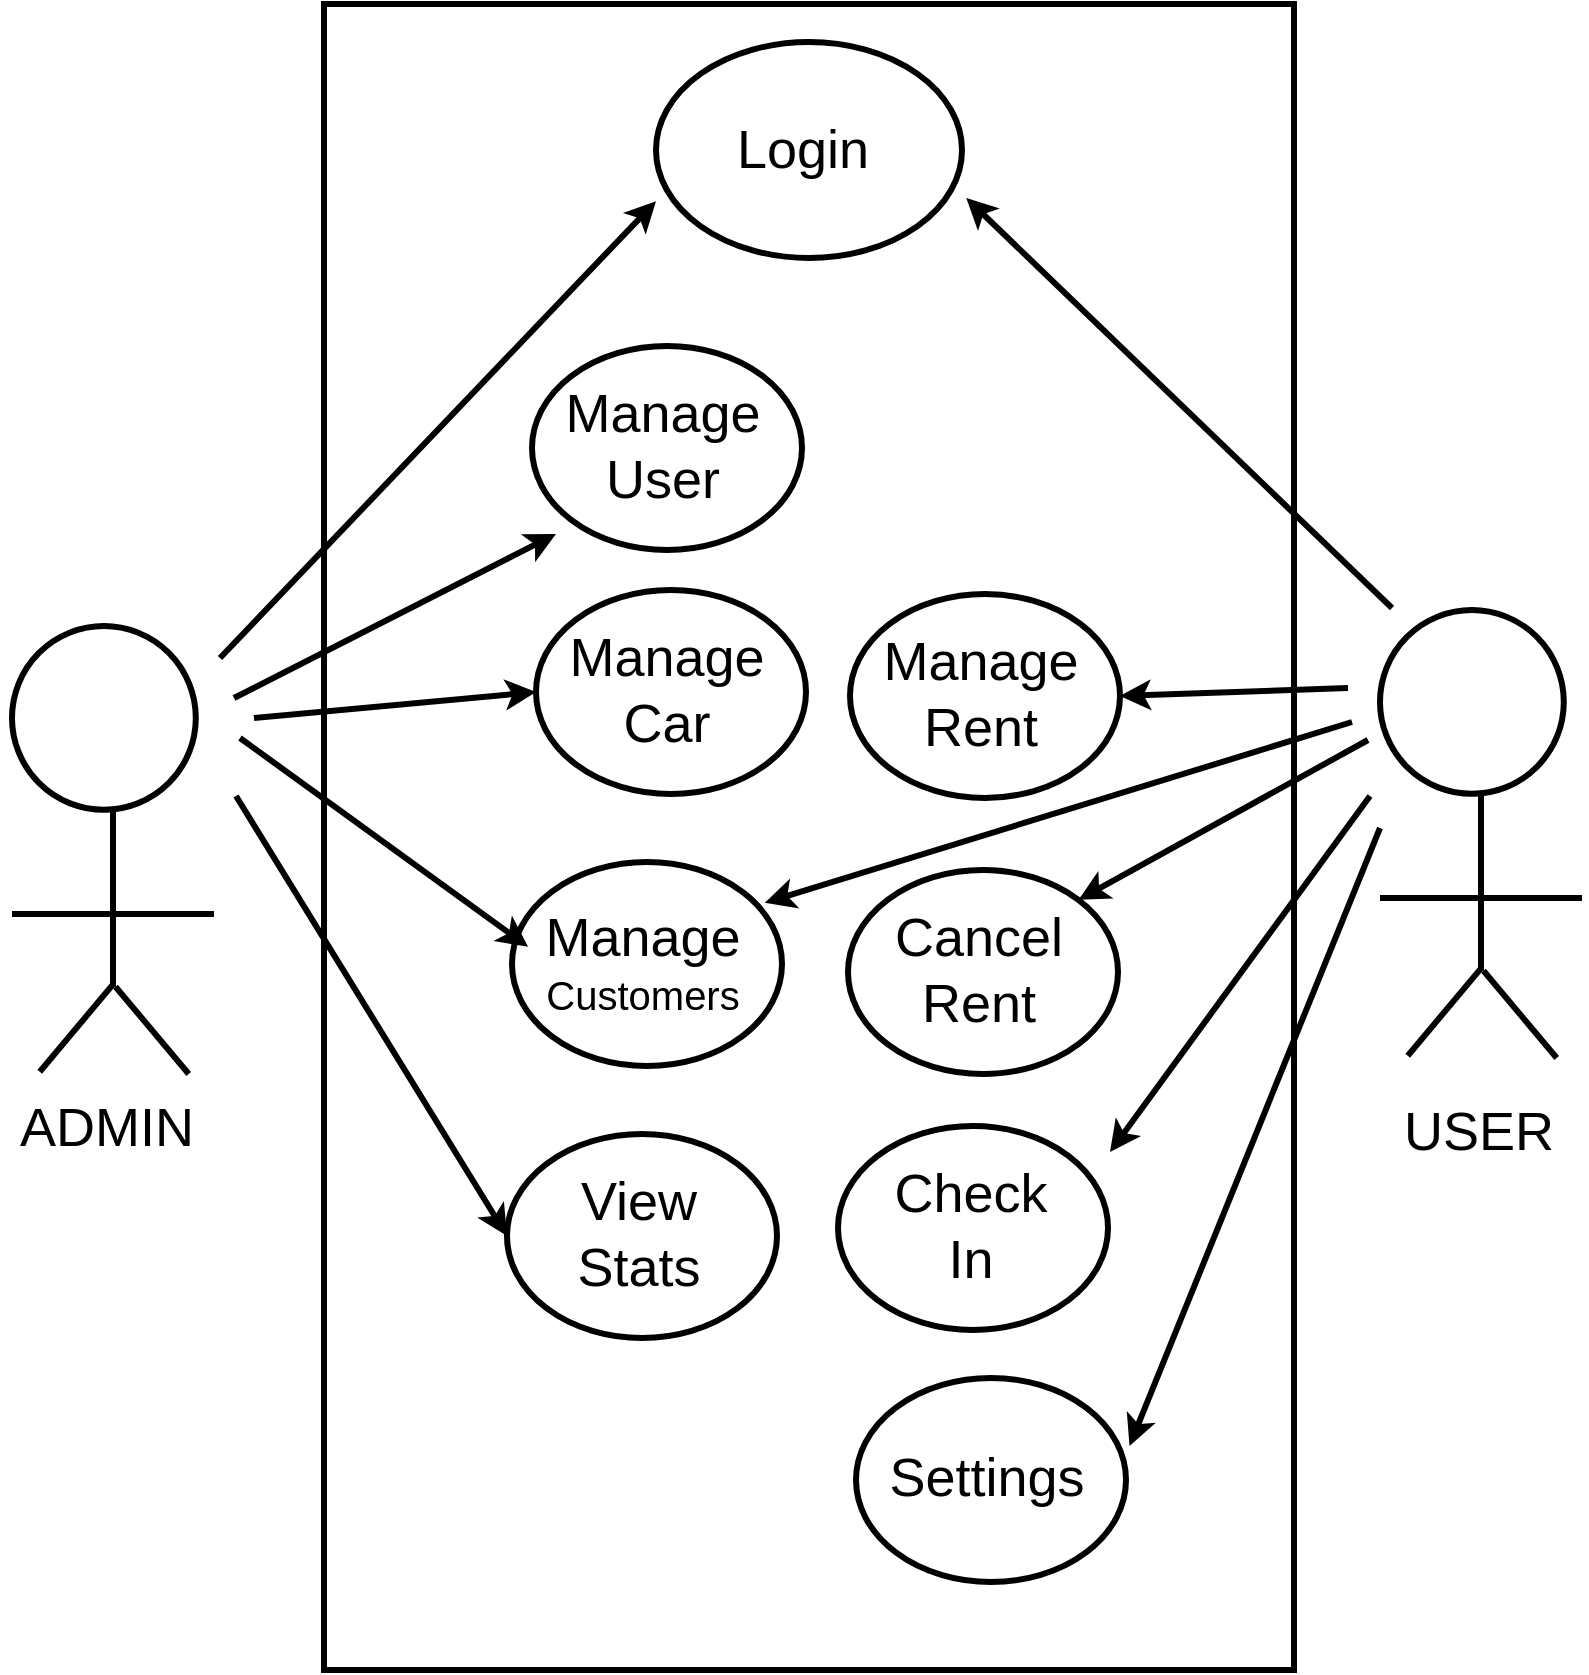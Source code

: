 <mxfile version="24.2.5" type="device">
  <diagram name="Page-1" id="3GHOwXT9-v9iNImFkbUI">
    <mxGraphModel dx="1884" dy="1136" grid="0" gridSize="10" guides="1" tooltips="1" connect="1" arrows="1" fold="1" page="1" pageScale="1" pageWidth="850" pageHeight="1100" background="#ffffff" math="0" shadow="0">
      <root>
        <mxCell id="0" />
        <mxCell id="1" parent="0" />
        <mxCell id="OcRUEp-kltOgxROJY-33-9" value="" style="group;strokeWidth=3;" parent="1" vertex="1" connectable="0">
          <mxGeometry x="720" y="423" width="101" height="224" as="geometry" />
        </mxCell>
        <mxCell id="OcRUEp-kltOgxROJY-33-10" value="" style="ellipse;whiteSpace=wrap;html=1;aspect=fixed;fillColor=none;strokeColor=#000000;strokeWidth=3;" parent="OcRUEp-kltOgxROJY-33-9" vertex="1">
          <mxGeometry width="91.897" height="91.897" as="geometry" />
        </mxCell>
        <mxCell id="OcRUEp-kltOgxROJY-33-11" value="" style="endArrow=none;html=1;rounded=0;strokeColor=#000000;strokeWidth=3;" parent="OcRUEp-kltOgxROJY-33-9" edge="1">
          <mxGeometry width="50" height="50" relative="1" as="geometry">
            <mxPoint x="50.5" y="180.349" as="sourcePoint" />
            <mxPoint x="50.5" y="91.897" as="targetPoint" />
          </mxGeometry>
        </mxCell>
        <mxCell id="OcRUEp-kltOgxROJY-33-12" value="" style="endArrow=none;html=1;rounded=0;strokeColor=#000000;strokeWidth=3;" parent="OcRUEp-kltOgxROJY-33-9" edge="1">
          <mxGeometry width="50" height="50" relative="1" as="geometry">
            <mxPoint x="13.887" y="222.851" as="sourcePoint" />
            <mxPoint x="50.5" y="179.2" as="targetPoint" />
          </mxGeometry>
        </mxCell>
        <mxCell id="OcRUEp-kltOgxROJY-33-13" value="" style="endArrow=none;html=1;rounded=0;strokeColor=#000000;strokeWidth=3;" parent="OcRUEp-kltOgxROJY-33-9" edge="1">
          <mxGeometry width="50" height="50" relative="1" as="geometry">
            <mxPoint x="51.762" y="180.349" as="sourcePoint" />
            <mxPoint x="88.375" y="224.0" as="targetPoint" />
          </mxGeometry>
        </mxCell>
        <mxCell id="OcRUEp-kltOgxROJY-33-25" value="" style="endArrow=none;html=1;rounded=0;fontColor=#000000;strokeColor=#000000;strokeWidth=3;" parent="OcRUEp-kltOgxROJY-33-9" edge="1">
          <mxGeometry width="50" height="50" relative="1" as="geometry">
            <mxPoint y="144" as="sourcePoint" />
            <mxPoint x="101" y="144" as="targetPoint" />
          </mxGeometry>
        </mxCell>
        <mxCell id="OcRUEp-kltOgxROJY-33-14" value="" style="rounded=0;whiteSpace=wrap;html=1;fillColor=none;strokeColor=#000000;strokeWidth=3;" parent="1" vertex="1">
          <mxGeometry x="192" y="120" width="485" height="833" as="geometry" />
        </mxCell>
        <mxCell id="OcRUEp-kltOgxROJY-33-21" value="&lt;font style=&quot;font-size: 27px;&quot; color=&quot;#000000&quot;&gt;ADMIN&lt;/font&gt;" style="text;html=1;align=center;verticalAlign=middle;resizable=0;points=[];autosize=1;strokeColor=none;fillColor=none;" parent="1" vertex="1">
          <mxGeometry x="30" y="660" width="105" height="44" as="geometry" />
        </mxCell>
        <mxCell id="OcRUEp-kltOgxROJY-33-22" value="&lt;font style=&quot;font-size: 27px;&quot; color=&quot;#000000&quot;&gt;USER&lt;/font&gt;" style="text;html=1;align=center;verticalAlign=middle;resizable=0;points=[];autosize=1;strokeColor=none;fillColor=none;" parent="1" vertex="1">
          <mxGeometry x="722" y="662" width="93" height="44" as="geometry" />
        </mxCell>
        <mxCell id="OcRUEp-kltOgxROJY-33-26" value="" style="ellipse;whiteSpace=wrap;html=1;fillColor=none;strokeColor=#000000;strokeWidth=3;" parent="1" vertex="1">
          <mxGeometry x="358" y="139" width="153" height="108" as="geometry" />
        </mxCell>
        <mxCell id="OcRUEp-kltOgxROJY-33-27" value="" style="endArrow=classic;html=1;rounded=0;fontFamily=Helvetica;fontSize=12;fontColor=default;strokeColor=#000000;entryX=0;entryY=0.737;entryDx=0;entryDy=0;entryPerimeter=0;strokeWidth=3;" parent="1" target="OcRUEp-kltOgxROJY-33-26" edge="1">
          <mxGeometry width="50" height="50" relative="1" as="geometry">
            <mxPoint x="140" y="447" as="sourcePoint" />
            <mxPoint x="181" y="348" as="targetPoint" />
          </mxGeometry>
        </mxCell>
        <mxCell id="OcRUEp-kltOgxROJY-33-30" value="" style="group;strokeWidth=3;" parent="1" vertex="1" connectable="0">
          <mxGeometry x="36" y="431" width="101" height="224" as="geometry" />
        </mxCell>
        <mxCell id="OcRUEp-kltOgxROJY-33-31" value="" style="ellipse;whiteSpace=wrap;html=1;aspect=fixed;fillColor=none;strokeColor=#000000;strokeWidth=3;" parent="OcRUEp-kltOgxROJY-33-30" vertex="1">
          <mxGeometry width="91.897" height="91.897" as="geometry" />
        </mxCell>
        <mxCell id="OcRUEp-kltOgxROJY-33-32" value="" style="endArrow=none;html=1;rounded=0;strokeColor=#000000;strokeWidth=3;" parent="OcRUEp-kltOgxROJY-33-30" edge="1">
          <mxGeometry width="50" height="50" relative="1" as="geometry">
            <mxPoint x="50.5" y="180.349" as="sourcePoint" />
            <mxPoint x="50.5" y="91.897" as="targetPoint" />
          </mxGeometry>
        </mxCell>
        <mxCell id="OcRUEp-kltOgxROJY-33-33" value="" style="endArrow=none;html=1;rounded=0;strokeColor=#000000;strokeWidth=3;" parent="OcRUEp-kltOgxROJY-33-30" edge="1">
          <mxGeometry width="50" height="50" relative="1" as="geometry">
            <mxPoint x="13.887" y="222.851" as="sourcePoint" />
            <mxPoint x="50.5" y="179.2" as="targetPoint" />
          </mxGeometry>
        </mxCell>
        <mxCell id="OcRUEp-kltOgxROJY-33-34" value="" style="endArrow=none;html=1;rounded=0;strokeColor=#000000;strokeWidth=3;" parent="OcRUEp-kltOgxROJY-33-30" edge="1">
          <mxGeometry width="50" height="50" relative="1" as="geometry">
            <mxPoint x="51.762" y="180.349" as="sourcePoint" />
            <mxPoint x="88.375" y="224.0" as="targetPoint" />
          </mxGeometry>
        </mxCell>
        <mxCell id="OcRUEp-kltOgxROJY-33-35" value="" style="endArrow=none;html=1;rounded=0;fontColor=#000000;strokeColor=#000000;strokeWidth=3;" parent="OcRUEp-kltOgxROJY-33-30" edge="1">
          <mxGeometry width="50" height="50" relative="1" as="geometry">
            <mxPoint y="144" as="sourcePoint" />
            <mxPoint x="101" y="144" as="targetPoint" />
          </mxGeometry>
        </mxCell>
        <mxCell id="OcRUEp-kltOgxROJY-33-36" value="&lt;font style=&quot;font-size: 27px;&quot; color=&quot;#000000&quot;&gt;Login&lt;/font&gt;" style="text;html=1;align=center;verticalAlign=middle;resizable=0;points=[];autosize=1;strokeColor=none;fillColor=none;" parent="1" vertex="1">
          <mxGeometry x="389" y="171" width="84" height="44" as="geometry" />
        </mxCell>
        <mxCell id="OcRUEp-kltOgxROJY-33-37" value="" style="endArrow=classic;html=1;rounded=0;fontFamily=Helvetica;fontSize=12;fontColor=default;strokeColor=#000000;strokeWidth=3;entryX=1.014;entryY=0.722;entryDx=0;entryDy=0;entryPerimeter=0;" parent="1" target="OcRUEp-kltOgxROJY-33-26" edge="1">
          <mxGeometry width="50" height="50" relative="1" as="geometry">
            <mxPoint x="726" y="422" as="sourcePoint" />
            <mxPoint x="758" y="299" as="targetPoint" />
          </mxGeometry>
        </mxCell>
        <mxCell id="OcRUEp-kltOgxROJY-33-38" value="" style="ellipse;whiteSpace=wrap;html=1;fillColor=none;strokeColor=#000000;strokeWidth=3;" parent="1" vertex="1">
          <mxGeometry x="296" y="291" width="135" height="102" as="geometry" />
        </mxCell>
        <mxCell id="OcRUEp-kltOgxROJY-33-39" value="" style="endArrow=classic;html=1;rounded=0;fontFamily=Helvetica;fontSize=12;fontColor=default;strokeColor=#000000;strokeWidth=3;" parent="1" edge="1">
          <mxGeometry width="50" height="50" relative="1" as="geometry">
            <mxPoint x="147" y="467" as="sourcePoint" />
            <mxPoint x="308" y="385" as="targetPoint" />
          </mxGeometry>
        </mxCell>
        <mxCell id="OcRUEp-kltOgxROJY-33-40" value="&lt;font style=&quot;font-size: 27px;&quot; color=&quot;#000000&quot;&gt;Manage&lt;/font&gt;&lt;div&gt;&lt;font style=&quot;font-size: 27px;&quot; color=&quot;#000000&quot;&gt;User&lt;/font&gt;&lt;/div&gt;" style="text;html=1;align=center;verticalAlign=middle;resizable=0;points=[];autosize=1;strokeColor=none;fillColor=none;" parent="1" vertex="1">
          <mxGeometry x="303" y="302" width="116" height="77" as="geometry" />
        </mxCell>
        <mxCell id="OcRUEp-kltOgxROJY-33-41" value="" style="ellipse;whiteSpace=wrap;html=1;fillColor=none;strokeColor=#000000;strokeWidth=3;" parent="1" vertex="1">
          <mxGeometry x="298" y="413" width="135" height="102" as="geometry" />
        </mxCell>
        <mxCell id="OcRUEp-kltOgxROJY-33-42" value="&lt;font style=&quot;font-size: 27px;&quot; color=&quot;#000000&quot;&gt;Manage&lt;/font&gt;&lt;div&gt;&lt;font style=&quot;font-size: 27px;&quot; color=&quot;#000000&quot;&gt;Car&lt;/font&gt;&lt;/div&gt;" style="text;html=1;align=center;verticalAlign=middle;resizable=0;points=[];autosize=1;strokeColor=none;fillColor=none;" parent="1" vertex="1">
          <mxGeometry x="305" y="424" width="116" height="77" as="geometry" />
        </mxCell>
        <mxCell id="OcRUEp-kltOgxROJY-33-43" value="" style="ellipse;whiteSpace=wrap;html=1;fillColor=none;strokeColor=#000000;strokeWidth=3;" parent="1" vertex="1">
          <mxGeometry x="286" y="549" width="135" height="102" as="geometry" />
        </mxCell>
        <mxCell id="OcRUEp-kltOgxROJY-33-44" value="&lt;font style=&quot;font-size: 27px;&quot; color=&quot;#000000&quot;&gt;Manage&lt;/font&gt;&lt;div&gt;&lt;font style=&quot;font-size: 20px;&quot; color=&quot;#000000&quot;&gt;Customers&lt;/font&gt;&lt;/div&gt;" style="text;html=1;align=center;verticalAlign=middle;resizable=0;points=[];autosize=1;strokeColor=none;fillColor=none;" parent="1" vertex="1">
          <mxGeometry x="293" y="565" width="116" height="68" as="geometry" />
        </mxCell>
        <mxCell id="OcRUEp-kltOgxROJY-33-45" value="" style="ellipse;whiteSpace=wrap;html=1;fillColor=none;strokeColor=#000000;strokeWidth=3;" parent="1" vertex="1">
          <mxGeometry x="283.5" y="685" width="135" height="102" as="geometry" />
        </mxCell>
        <mxCell id="OcRUEp-kltOgxROJY-33-46" value="&lt;font color=&quot;#000000&quot;&gt;&lt;span style=&quot;font-size: 27px;&quot;&gt;View&lt;/span&gt;&lt;/font&gt;&lt;div&gt;&lt;font color=&quot;#000000&quot;&gt;&lt;span style=&quot;font-size: 27px;&quot;&gt;Stats&lt;/span&gt;&lt;/font&gt;&lt;/div&gt;" style="text;html=1;align=center;verticalAlign=middle;resizable=0;points=[];autosize=1;strokeColor=none;fillColor=none;" parent="1" vertex="1">
          <mxGeometry x="308.5" y="696" width="80" height="77" as="geometry" />
        </mxCell>
        <mxCell id="OcRUEp-kltOgxROJY-33-47" value="" style="endArrow=classic;html=1;rounded=0;fontFamily=Helvetica;fontSize=12;fontColor=default;strokeColor=#000000;strokeWidth=3;entryX=0;entryY=0.5;entryDx=0;entryDy=0;" parent="1" target="OcRUEp-kltOgxROJY-33-41" edge="1">
          <mxGeometry width="50" height="50" relative="1" as="geometry">
            <mxPoint x="157" y="477" as="sourcePoint" />
            <mxPoint x="318" y="395" as="targetPoint" />
          </mxGeometry>
        </mxCell>
        <mxCell id="OcRUEp-kltOgxROJY-33-48" value="" style="endArrow=classic;html=1;rounded=0;fontFamily=Helvetica;fontSize=12;fontColor=default;strokeColor=#000000;strokeWidth=3;entryX=0.009;entryY=0.388;entryDx=0;entryDy=0;entryPerimeter=0;" parent="1" target="OcRUEp-kltOgxROJY-33-44" edge="1">
          <mxGeometry width="50" height="50" relative="1" as="geometry">
            <mxPoint x="150" y="487" as="sourcePoint" />
            <mxPoint x="318" y="395" as="targetPoint" />
          </mxGeometry>
        </mxCell>
        <mxCell id="OcRUEp-kltOgxROJY-33-49" value="" style="endArrow=classic;html=1;rounded=0;fontFamily=Helvetica;fontSize=12;fontColor=default;strokeColor=#000000;strokeWidth=3;entryX=0;entryY=0.5;entryDx=0;entryDy=0;" parent="1" target="OcRUEp-kltOgxROJY-33-45" edge="1">
          <mxGeometry width="50" height="50" relative="1" as="geometry">
            <mxPoint x="148" y="516" as="sourcePoint" />
            <mxPoint x="304" y="601" as="targetPoint" />
          </mxGeometry>
        </mxCell>
        <mxCell id="OcRUEp-kltOgxROJY-33-54" value="" style="group" parent="1" vertex="1" connectable="0">
          <mxGeometry x="455" y="415" width="135" height="102" as="geometry" />
        </mxCell>
        <mxCell id="OcRUEp-kltOgxROJY-33-52" value="" style="ellipse;whiteSpace=wrap;html=1;fillColor=none;strokeColor=#000000;strokeWidth=3;" parent="OcRUEp-kltOgxROJY-33-54" vertex="1">
          <mxGeometry width="135" height="102" as="geometry" />
        </mxCell>
        <mxCell id="OcRUEp-kltOgxROJY-33-53" value="&lt;font style=&quot;font-size: 27px;&quot; color=&quot;#000000&quot;&gt;Manage&lt;/font&gt;&lt;div&gt;&lt;font style=&quot;font-size: 27px;&quot; color=&quot;#000000&quot;&gt;Rent&lt;/font&gt;&lt;/div&gt;" style="text;html=1;align=center;verticalAlign=middle;resizable=0;points=[];autosize=1;strokeColor=none;fillColor=none;" parent="OcRUEp-kltOgxROJY-33-54" vertex="1">
          <mxGeometry x="7" y="11" width="116" height="77" as="geometry" />
        </mxCell>
        <mxCell id="OcRUEp-kltOgxROJY-33-55" value="" style="group" parent="1" vertex="1" connectable="0">
          <mxGeometry x="454" y="553" width="135" height="102" as="geometry" />
        </mxCell>
        <mxCell id="OcRUEp-kltOgxROJY-33-56" value="" style="ellipse;whiteSpace=wrap;html=1;fillColor=none;strokeColor=#000000;strokeWidth=3;" parent="OcRUEp-kltOgxROJY-33-55" vertex="1">
          <mxGeometry width="135" height="102" as="geometry" />
        </mxCell>
        <mxCell id="OcRUEp-kltOgxROJY-33-57" value="&lt;div&gt;&lt;font style=&quot;font-size: 27px;&quot; color=&quot;#000000&quot;&gt;Cancel&lt;/font&gt;&lt;/div&gt;&lt;div&gt;&lt;font style=&quot;font-size: 27px;&quot; color=&quot;#000000&quot;&gt;Rent&lt;/font&gt;&lt;/div&gt;" style="text;html=1;align=center;verticalAlign=middle;resizable=0;points=[];autosize=1;strokeColor=none;fillColor=none;" parent="OcRUEp-kltOgxROJY-33-55" vertex="1">
          <mxGeometry x="14" y="11" width="102" height="77" as="geometry" />
        </mxCell>
        <mxCell id="OcRUEp-kltOgxROJY-33-58" value="" style="group" parent="1" vertex="1" connectable="0">
          <mxGeometry x="449" y="681" width="135" height="102" as="geometry" />
        </mxCell>
        <mxCell id="OcRUEp-kltOgxROJY-33-59" value="" style="ellipse;whiteSpace=wrap;html=1;fillColor=none;strokeColor=#000000;strokeWidth=3;" parent="OcRUEp-kltOgxROJY-33-58" vertex="1">
          <mxGeometry width="135" height="102" as="geometry" />
        </mxCell>
        <mxCell id="OcRUEp-kltOgxROJY-33-60" value="&lt;font color=&quot;#000000&quot;&gt;&lt;span style=&quot;font-size: 27px;&quot;&gt;Check&lt;/span&gt;&lt;/font&gt;&lt;div&gt;&lt;font color=&quot;#000000&quot;&gt;&lt;span style=&quot;font-size: 27px;&quot;&gt;In&lt;/span&gt;&lt;/font&gt;&lt;/div&gt;" style="text;html=1;align=center;verticalAlign=middle;resizable=0;points=[];autosize=1;strokeColor=none;fillColor=none;" parent="OcRUEp-kltOgxROJY-33-58" vertex="1">
          <mxGeometry x="18" y="11" width="95" height="77" as="geometry" />
        </mxCell>
        <mxCell id="OcRUEp-kltOgxROJY-33-61" value="" style="group" parent="1" vertex="1" connectable="0">
          <mxGeometry x="458" y="807" width="135" height="102" as="geometry" />
        </mxCell>
        <mxCell id="OcRUEp-kltOgxROJY-33-62" value="" style="ellipse;whiteSpace=wrap;html=1;fillColor=none;strokeColor=#000000;strokeWidth=3;" parent="OcRUEp-kltOgxROJY-33-61" vertex="1">
          <mxGeometry width="135" height="102" as="geometry" />
        </mxCell>
        <mxCell id="OcRUEp-kltOgxROJY-33-63" value="&lt;font color=&quot;#000000&quot;&gt;&lt;span style=&quot;font-size: 27px;&quot;&gt;Settings&lt;/span&gt;&lt;/font&gt;" style="text;html=1;align=center;verticalAlign=middle;resizable=0;points=[];autosize=1;strokeColor=none;fillColor=none;" parent="OcRUEp-kltOgxROJY-33-61" vertex="1">
          <mxGeometry x="7" y="28" width="116" height="44" as="geometry" />
        </mxCell>
        <mxCell id="OcRUEp-kltOgxROJY-33-64" value="" style="endArrow=classic;html=1;rounded=0;fontFamily=Helvetica;fontSize=12;fontColor=default;strokeColor=#000000;strokeWidth=3;entryX=1;entryY=0.5;entryDx=0;entryDy=0;" parent="1" target="OcRUEp-kltOgxROJY-33-52" edge="1">
          <mxGeometry width="50" height="50" relative="1" as="geometry">
            <mxPoint x="704" y="462" as="sourcePoint" />
            <mxPoint x="523" y="227" as="targetPoint" />
          </mxGeometry>
        </mxCell>
        <mxCell id="OcRUEp-kltOgxROJY-33-65" value="" style="endArrow=classic;html=1;rounded=0;fontFamily=Helvetica;fontSize=12;fontColor=default;strokeColor=#000000;strokeWidth=3;entryX=1;entryY=0;entryDx=0;entryDy=0;" parent="1" target="OcRUEp-kltOgxROJY-33-56" edge="1">
          <mxGeometry width="50" height="50" relative="1" as="geometry">
            <mxPoint x="714" y="488" as="sourcePoint" />
            <mxPoint x="594.94" y="564.028" as="targetPoint" />
          </mxGeometry>
        </mxCell>
        <mxCell id="OcRUEp-kltOgxROJY-33-66" value="" style="endArrow=classic;html=1;rounded=0;fontFamily=Helvetica;fontSize=12;fontColor=default;strokeColor=#000000;strokeWidth=3;" parent="1" edge="1">
          <mxGeometry width="50" height="50" relative="1" as="geometry">
            <mxPoint x="715" y="516" as="sourcePoint" />
            <mxPoint x="585" y="694" as="targetPoint" />
          </mxGeometry>
        </mxCell>
        <mxCell id="OcRUEp-kltOgxROJY-33-67" value="" style="endArrow=classic;html=1;rounded=0;fontFamily=Helvetica;fontSize=12;fontColor=default;strokeColor=#000000;strokeWidth=3;entryX=1.013;entryY=0.333;entryDx=0;entryDy=0;entryPerimeter=0;" parent="1" target="OcRUEp-kltOgxROJY-33-62" edge="1">
          <mxGeometry width="50" height="50" relative="1" as="geometry">
            <mxPoint x="720" y="532" as="sourcePoint" />
            <mxPoint x="595" y="704" as="targetPoint" />
          </mxGeometry>
        </mxCell>
        <mxCell id="OcRUEp-kltOgxROJY-33-68" value="" style="endArrow=classic;html=1;rounded=0;fontFamily=Helvetica;fontSize=12;fontColor=default;strokeColor=#000000;strokeWidth=3;entryX=1.029;entryY=-0.082;entryDx=0;entryDy=0;entryPerimeter=0;" parent="1" edge="1">
          <mxGeometry width="50" height="50" relative="1" as="geometry">
            <mxPoint x="706" y="479" as="sourcePoint" />
            <mxPoint x="412.364" y="569.424" as="targetPoint" />
          </mxGeometry>
        </mxCell>
      </root>
    </mxGraphModel>
  </diagram>
</mxfile>
